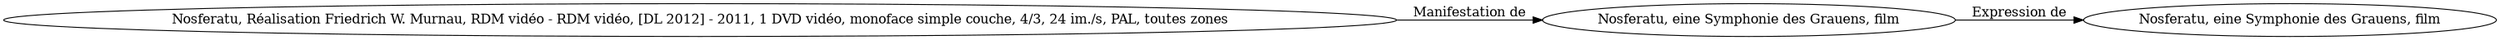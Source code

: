// Notice UMLRM0001
digraph UMLRM0001 {
	rankdir=LR
	size="20,20"
	UMLRM0001 [label="Nosferatu, eine Symphonie des Grauens, film"]
	UMLRM0002 [label="Nosferatu, eine Symphonie des Grauens, film"]
	UMLRM0002 -> UMLRM0001 [label="Expression de"]
	UMLRM0003 [label="Nosferatu, Réalisation Friedrich W. Murnau, RDM vidéo - RDM vidéo, [DL 2012] - 2011, 1 DVD vidéo, monoface simple couche, 4/3, 24 im./s, PAL, toutes zones"]
	UMLRM0003 -> UMLRM0002 [label="Manifestation de"]
}

